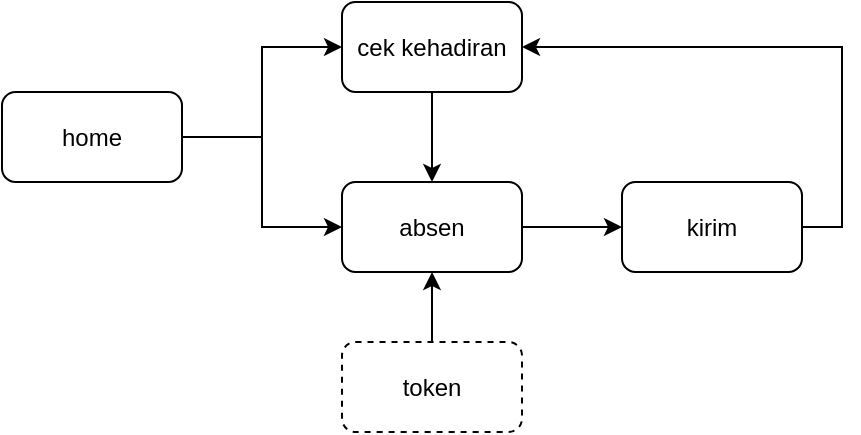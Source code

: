 <mxfile version="23.1.1" type="github">
  <diagram name="Page-1" id="5yKweKwtt7k_sMy14Ac3">
    <mxGraphModel dx="629" dy="341" grid="1" gridSize="10" guides="1" tooltips="1" connect="1" arrows="1" fold="1" page="1" pageScale="1" pageWidth="1100" pageHeight="850" math="0" shadow="0">
      <root>
        <mxCell id="0" />
        <mxCell id="1" parent="0" />
        <mxCell id="1IqKdqwmn9w60zpVNCII-4" value="" style="edgeStyle=orthogonalEdgeStyle;rounded=0;orthogonalLoop=1;jettySize=auto;html=1;" edge="1" parent="1" source="1IqKdqwmn9w60zpVNCII-1" target="1IqKdqwmn9w60zpVNCII-3">
          <mxGeometry relative="1" as="geometry" />
        </mxCell>
        <mxCell id="1IqKdqwmn9w60zpVNCII-6" value="" style="edgeStyle=orthogonalEdgeStyle;rounded=0;orthogonalLoop=1;jettySize=auto;html=1;exitX=1;exitY=0.5;exitDx=0;exitDy=0;entryX=0;entryY=0.5;entryDx=0;entryDy=0;" edge="1" parent="1" source="1IqKdqwmn9w60zpVNCII-1" target="1IqKdqwmn9w60zpVNCII-5">
          <mxGeometry relative="1" as="geometry">
            <mxPoint x="180" y="449.999" as="sourcePoint" />
          </mxGeometry>
        </mxCell>
        <mxCell id="1IqKdqwmn9w60zpVNCII-1" value="home" style="rounded=1;whiteSpace=wrap;html=1;" vertex="1" parent="1">
          <mxGeometry x="90" y="395" width="90" height="45" as="geometry" />
        </mxCell>
        <mxCell id="1IqKdqwmn9w60zpVNCII-11" style="edgeStyle=orthogonalEdgeStyle;rounded=0;orthogonalLoop=1;jettySize=auto;html=1;entryX=0.5;entryY=0;entryDx=0;entryDy=0;" edge="1" parent="1" source="1IqKdqwmn9w60zpVNCII-3" target="1IqKdqwmn9w60zpVNCII-5">
          <mxGeometry relative="1" as="geometry" />
        </mxCell>
        <mxCell id="1IqKdqwmn9w60zpVNCII-3" value="cek kehadiran" style="rounded=1;whiteSpace=wrap;html=1;" vertex="1" parent="1">
          <mxGeometry x="260" y="350" width="90" height="45" as="geometry" />
        </mxCell>
        <mxCell id="1IqKdqwmn9w60zpVNCII-9" value="" style="edgeStyle=orthogonalEdgeStyle;rounded=0;orthogonalLoop=1;jettySize=auto;html=1;" edge="1" parent="1" source="1IqKdqwmn9w60zpVNCII-5" target="1IqKdqwmn9w60zpVNCII-8">
          <mxGeometry relative="1" as="geometry" />
        </mxCell>
        <mxCell id="1IqKdqwmn9w60zpVNCII-5" value="absen" style="rounded=1;whiteSpace=wrap;html=1;" vertex="1" parent="1">
          <mxGeometry x="260" y="440" width="90" height="45" as="geometry" />
        </mxCell>
        <mxCell id="1IqKdqwmn9w60zpVNCII-10" style="edgeStyle=orthogonalEdgeStyle;rounded=0;orthogonalLoop=1;jettySize=auto;html=1;entryX=1;entryY=0.5;entryDx=0;entryDy=0;exitX=1;exitY=0.5;exitDx=0;exitDy=0;" edge="1" parent="1" source="1IqKdqwmn9w60zpVNCII-8" target="1IqKdqwmn9w60zpVNCII-3">
          <mxGeometry relative="1" as="geometry" />
        </mxCell>
        <mxCell id="1IqKdqwmn9w60zpVNCII-8" value="kirim" style="rounded=1;whiteSpace=wrap;html=1;" vertex="1" parent="1">
          <mxGeometry x="400" y="440" width="90" height="45" as="geometry" />
        </mxCell>
        <mxCell id="1IqKdqwmn9w60zpVNCII-14" style="edgeStyle=orthogonalEdgeStyle;rounded=0;orthogonalLoop=1;jettySize=auto;html=1;entryX=0.5;entryY=1;entryDx=0;entryDy=0;" edge="1" parent="1" source="1IqKdqwmn9w60zpVNCII-13" target="1IqKdqwmn9w60zpVNCII-5">
          <mxGeometry relative="1" as="geometry" />
        </mxCell>
        <mxCell id="1IqKdqwmn9w60zpVNCII-13" value="token" style="rounded=1;whiteSpace=wrap;html=1;dashed=1;" vertex="1" parent="1">
          <mxGeometry x="260" y="520" width="90" height="45" as="geometry" />
        </mxCell>
      </root>
    </mxGraphModel>
  </diagram>
</mxfile>
